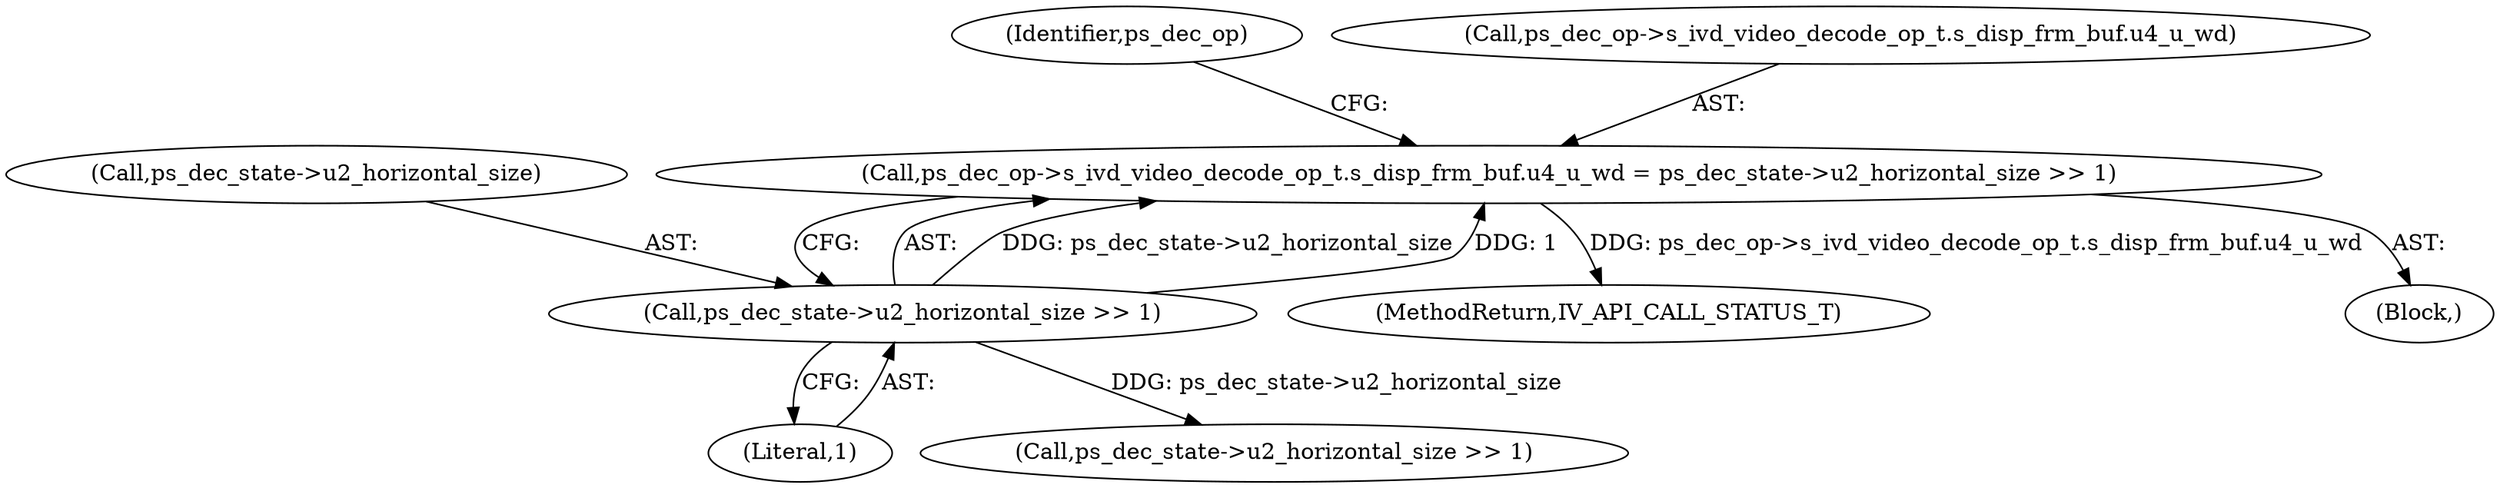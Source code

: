 digraph "0_Android_a86eb798d077b9b25c8f8c77e3c02c2f287c1ce7@pointer" {
"1001251" [label="(Call,ps_dec_op->s_ivd_video_decode_op_t.s_disp_frm_buf.u4_u_wd = ps_dec_state->u2_horizontal_size >> 1)"];
"1001259" [label="(Call,ps_dec_state->u2_horizontal_size >> 1)"];
"1001268" [label="(Identifier,ps_dec_op)"];
"1001260" [label="(Call,ps_dec_state->u2_horizontal_size)"];
"1001110" [label="(Block,)"];
"1001263" [label="(Literal,1)"];
"1001259" [label="(Call,ps_dec_state->u2_horizontal_size >> 1)"];
"1001251" [label="(Call,ps_dec_op->s_ivd_video_decode_op_t.s_disp_frm_buf.u4_u_wd = ps_dec_state->u2_horizontal_size >> 1)"];
"1001252" [label="(Call,ps_dec_op->s_ivd_video_decode_op_t.s_disp_frm_buf.u4_u_wd)"];
"1001695" [label="(MethodReturn,IV_API_CALL_STATUS_T)"];
"1001298" [label="(Call,ps_dec_state->u2_horizontal_size >> 1)"];
"1001251" -> "1001110"  [label="AST: "];
"1001251" -> "1001259"  [label="CFG: "];
"1001252" -> "1001251"  [label="AST: "];
"1001259" -> "1001251"  [label="AST: "];
"1001268" -> "1001251"  [label="CFG: "];
"1001251" -> "1001695"  [label="DDG: ps_dec_op->s_ivd_video_decode_op_t.s_disp_frm_buf.u4_u_wd"];
"1001259" -> "1001251"  [label="DDG: ps_dec_state->u2_horizontal_size"];
"1001259" -> "1001251"  [label="DDG: 1"];
"1001259" -> "1001263"  [label="CFG: "];
"1001260" -> "1001259"  [label="AST: "];
"1001263" -> "1001259"  [label="AST: "];
"1001259" -> "1001298"  [label="DDG: ps_dec_state->u2_horizontal_size"];
}

